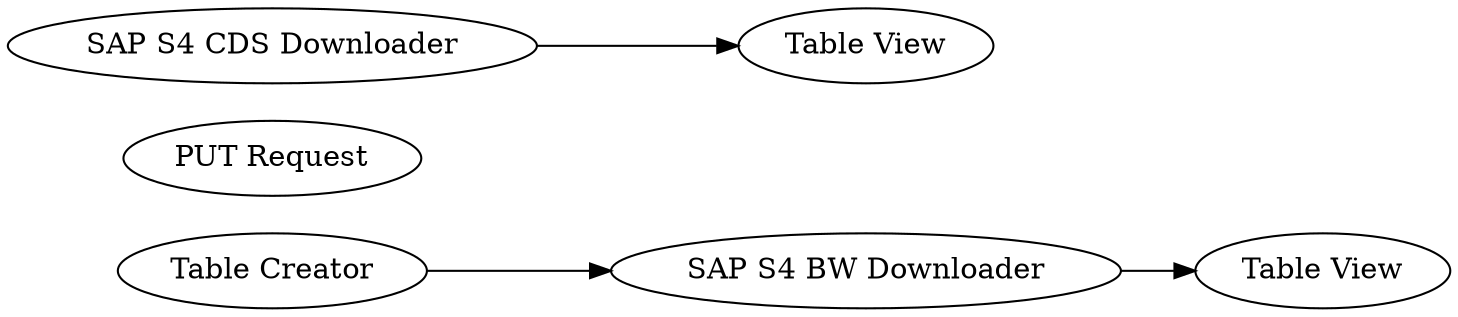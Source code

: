 digraph {
	1 [label="SAP S4 BW Downloader"]
	2 [label="Table Creator"]
	3 [label="Table View"]
	4 [label="PUT Request"]
	5 [label="SAP S4 CDS Downloader"]
	6 [label="Table View"]
	1 -> 3
	2 -> 1
	5 -> 6
	rankdir=LR
}
